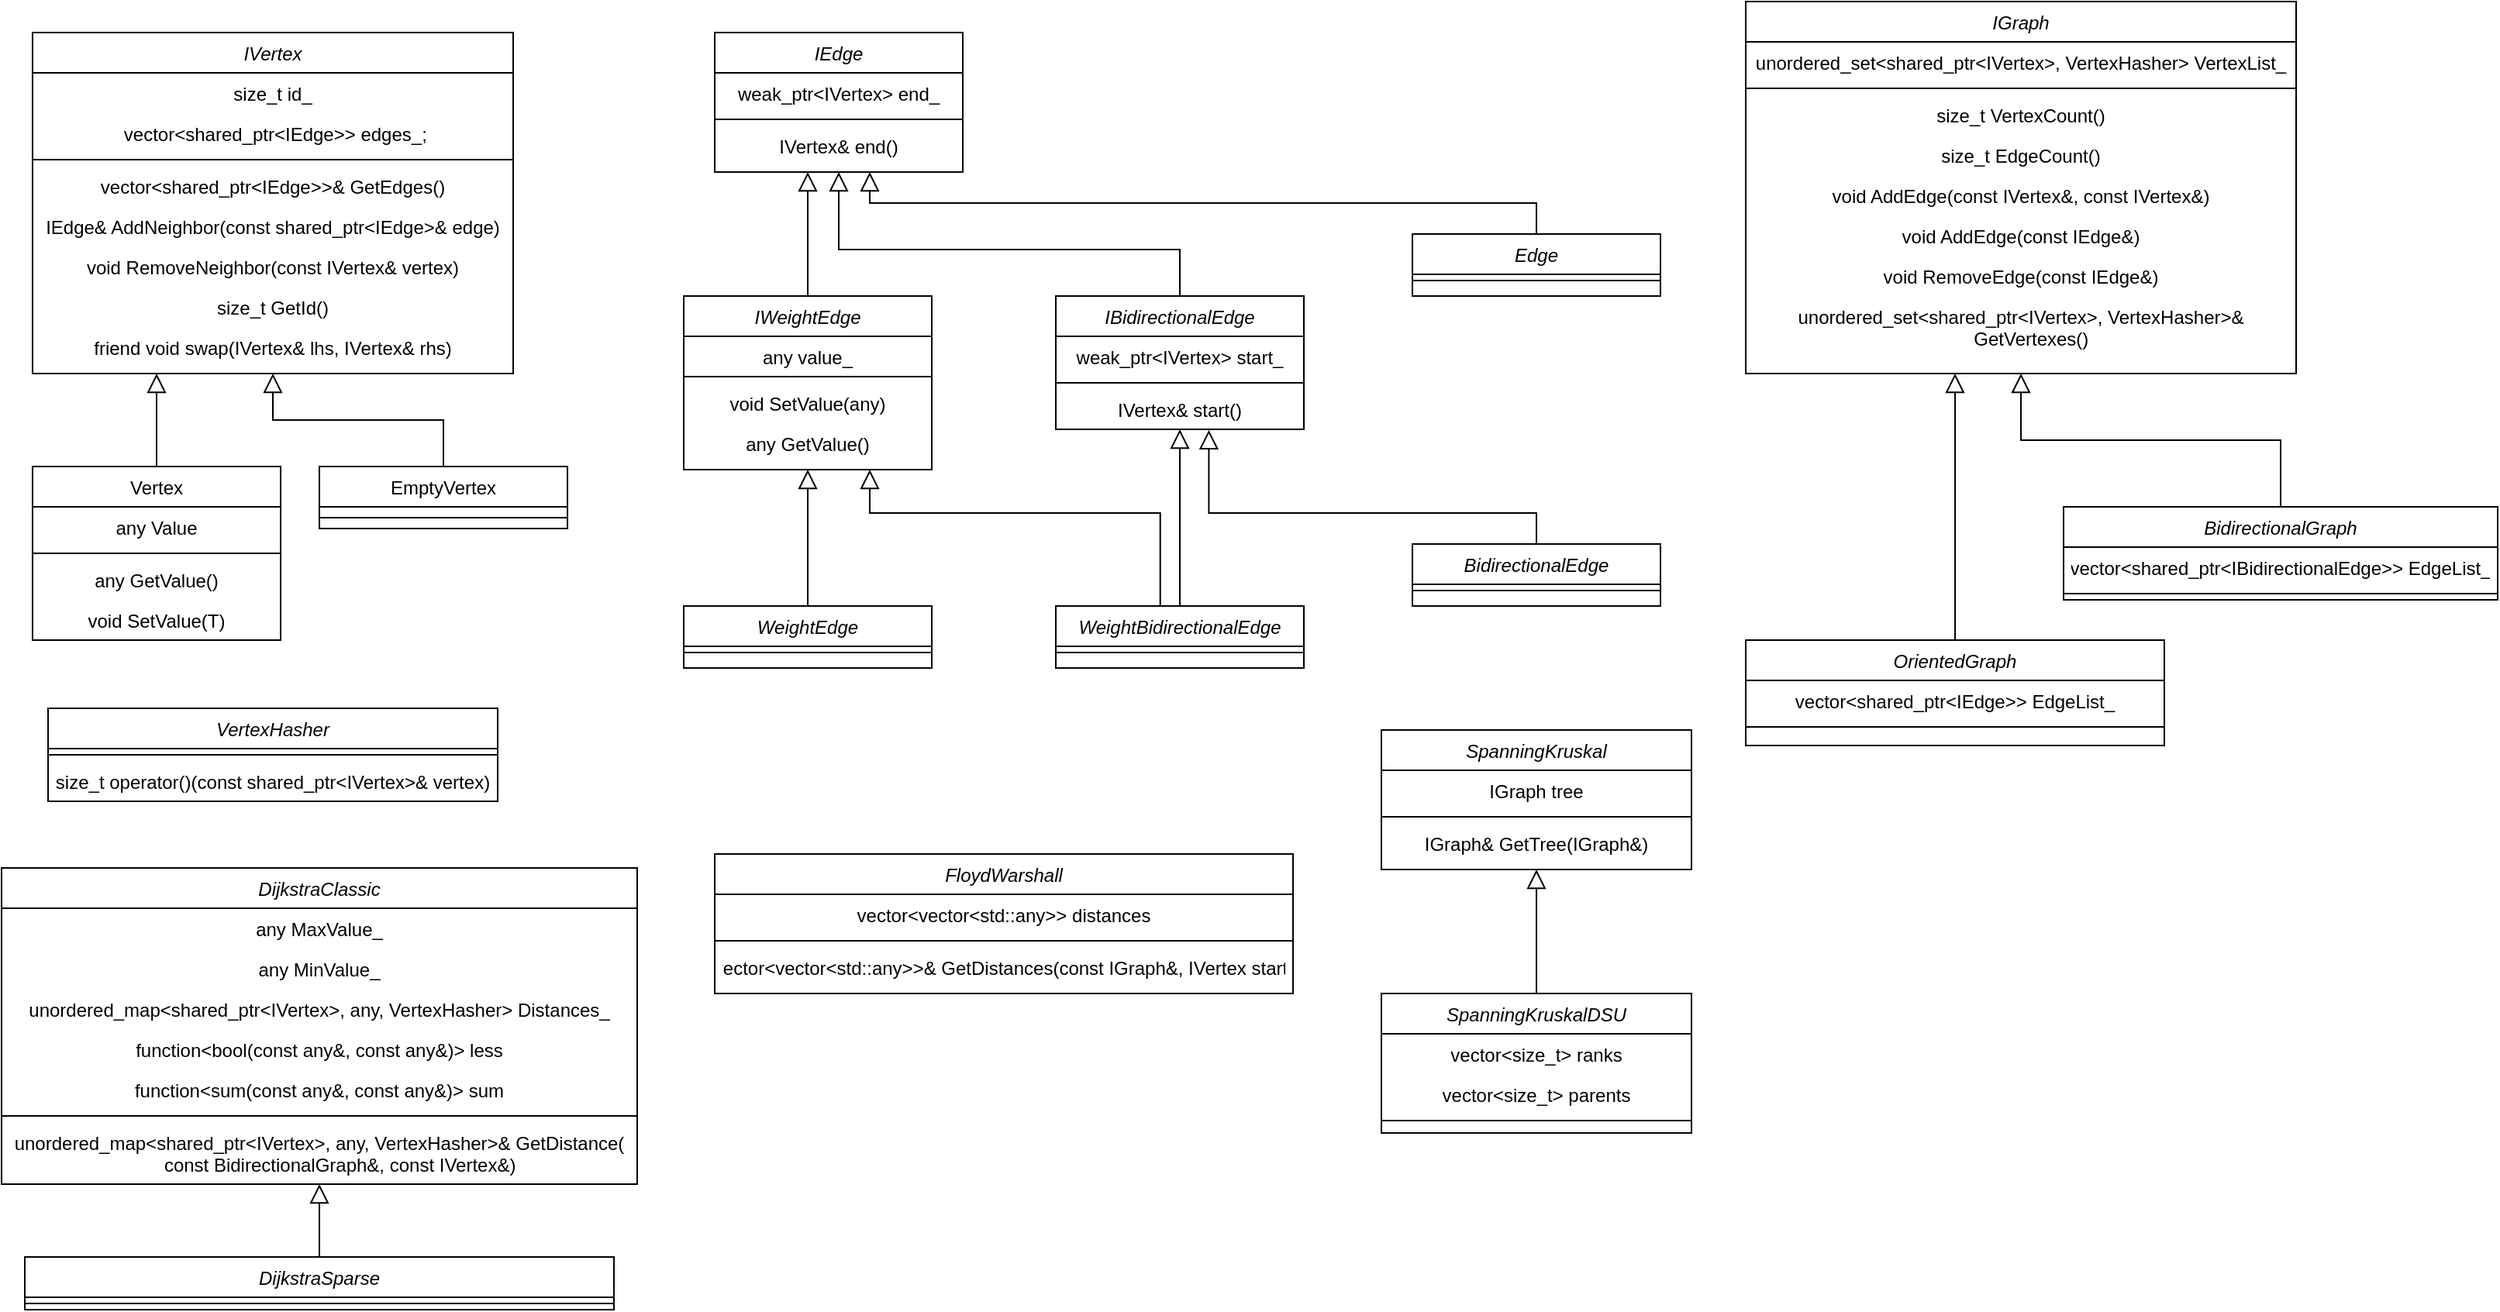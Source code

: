 <mxfile version="21.2.8" type="device" pages="2">
  <diagram id="C5RBs43oDa-KdzZeNtuy" name="ClassDiagram">
    <mxGraphModel dx="2074" dy="1204" grid="1" gridSize="10" guides="1" tooltips="1" connect="1" arrows="1" fold="1" page="1" pageScale="1" pageWidth="1654" pageHeight="1169" math="0" shadow="0">
      <root>
        <mxCell id="WIyWlLk6GJQsqaUBKTNV-0" />
        <mxCell id="WIyWlLk6GJQsqaUBKTNV-1" parent="WIyWlLk6GJQsqaUBKTNV-0" />
        <mxCell id="zkfFHV4jXpPFQw0GAbJ--0" value="IVertex" style="swimlane;fontStyle=2;align=center;verticalAlign=top;childLayout=stackLayout;horizontal=1;startSize=26;horizontalStack=0;resizeParent=1;resizeLast=0;collapsible=1;marginBottom=0;rounded=0;shadow=0;strokeWidth=1;" parent="WIyWlLk6GJQsqaUBKTNV-1" vertex="1">
          <mxGeometry x="40" y="40" width="310" height="220" as="geometry">
            <mxRectangle x="230" y="140" width="160" height="26" as="alternateBounds" />
          </mxGeometry>
        </mxCell>
        <mxCell id="RTz35jMpL1Sgpst_wqUK-0" value="size_t id_" style="text;align=center;verticalAlign=top;spacingLeft=4;spacingRight=4;overflow=hidden;rotatable=0;points=[[0,0.5],[1,0.5]];portConstraint=eastwest;" vertex="1" parent="zkfFHV4jXpPFQw0GAbJ--0">
          <mxGeometry y="26" width="310" height="26" as="geometry" />
        </mxCell>
        <mxCell id="RTz35jMpL1Sgpst_wqUK-1" value=" vector&lt;shared_ptr&lt;IEdge&gt;&gt; edges_;" style="text;align=center;verticalAlign=top;spacingLeft=4;spacingRight=4;overflow=hidden;rotatable=0;points=[[0,0.5],[1,0.5]];portConstraint=eastwest;" vertex="1" parent="zkfFHV4jXpPFQw0GAbJ--0">
          <mxGeometry y="52" width="310" height="26" as="geometry" />
        </mxCell>
        <mxCell id="zkfFHV4jXpPFQw0GAbJ--4" value="" style="line;html=1;strokeWidth=1;align=center;verticalAlign=middle;spacingTop=-1;spacingLeft=3;spacingRight=3;rotatable=0;labelPosition=right;points=[];portConstraint=eastwest;" parent="zkfFHV4jXpPFQw0GAbJ--0" vertex="1">
          <mxGeometry y="78" width="310" height="8" as="geometry" />
        </mxCell>
        <mxCell id="RTz35jMpL1Sgpst_wqUK-2" value="vector&lt;shared_ptr&lt;IEdge&gt;&gt;&amp; GetEdges()" style="text;align=center;verticalAlign=top;spacingLeft=4;spacingRight=4;overflow=hidden;rotatable=0;points=[[0,0.5],[1,0.5]];portConstraint=eastwest;" vertex="1" parent="zkfFHV4jXpPFQw0GAbJ--0">
          <mxGeometry y="86" width="310" height="26" as="geometry" />
        </mxCell>
        <mxCell id="RTz35jMpL1Sgpst_wqUK-3" value="IEdge&amp; AddNeighbor(const shared_ptr&lt;IEdge&gt;&amp; edge)" style="text;align=center;verticalAlign=top;spacingLeft=4;spacingRight=4;overflow=hidden;rotatable=0;points=[[0,0.5],[1,0.5]];portConstraint=eastwest;" vertex="1" parent="zkfFHV4jXpPFQw0GAbJ--0">
          <mxGeometry y="112" width="310" height="26" as="geometry" />
        </mxCell>
        <mxCell id="RTz35jMpL1Sgpst_wqUK-4" value="void RemoveNeighbor(const IVertex&amp; vertex)" style="text;align=center;verticalAlign=top;spacingLeft=4;spacingRight=4;overflow=hidden;rotatable=0;points=[[0,0.5],[1,0.5]];portConstraint=eastwest;" vertex="1" parent="zkfFHV4jXpPFQw0GAbJ--0">
          <mxGeometry y="138" width="310" height="26" as="geometry" />
        </mxCell>
        <mxCell id="RTz35jMpL1Sgpst_wqUK-5" value="size_t GetId()" style="text;align=center;verticalAlign=top;spacingLeft=4;spacingRight=4;overflow=hidden;rotatable=0;points=[[0,0.5],[1,0.5]];portConstraint=eastwest;" vertex="1" parent="zkfFHV4jXpPFQw0GAbJ--0">
          <mxGeometry y="164" width="310" height="26" as="geometry" />
        </mxCell>
        <mxCell id="RTz35jMpL1Sgpst_wqUK-6" value="friend void swap(IVertex&amp; lhs, IVertex&amp; rhs)" style="text;align=center;verticalAlign=top;spacingLeft=4;spacingRight=4;overflow=hidden;rotatable=0;points=[[0,0.5],[1,0.5]];portConstraint=eastwest;" vertex="1" parent="zkfFHV4jXpPFQw0GAbJ--0">
          <mxGeometry y="190" width="310" height="26" as="geometry" />
        </mxCell>
        <mxCell id="zkfFHV4jXpPFQw0GAbJ--13" value="Vertex" style="swimlane;fontStyle=0;align=center;verticalAlign=top;childLayout=stackLayout;horizontal=1;startSize=26;horizontalStack=0;resizeParent=1;resizeLast=0;collapsible=1;marginBottom=0;rounded=0;shadow=0;strokeWidth=1;" parent="WIyWlLk6GJQsqaUBKTNV-1" vertex="1">
          <mxGeometry x="40" y="320" width="160" height="112" as="geometry">
            <mxRectangle x="340" y="380" width="170" height="26" as="alternateBounds" />
          </mxGeometry>
        </mxCell>
        <mxCell id="zkfFHV4jXpPFQw0GAbJ--14" value="any Value" style="text;align=center;verticalAlign=top;spacingLeft=4;spacingRight=4;overflow=hidden;rotatable=0;points=[[0,0.5],[1,0.5]];portConstraint=eastwest;" parent="zkfFHV4jXpPFQw0GAbJ--13" vertex="1">
          <mxGeometry y="26" width="160" height="26" as="geometry" />
        </mxCell>
        <mxCell id="zkfFHV4jXpPFQw0GAbJ--15" value="" style="line;html=1;strokeWidth=1;align=center;verticalAlign=middle;spacingTop=-1;spacingLeft=3;spacingRight=3;rotatable=0;labelPosition=right;points=[];portConstraint=eastwest;" parent="zkfFHV4jXpPFQw0GAbJ--13" vertex="1">
          <mxGeometry y="52" width="160" height="8" as="geometry" />
        </mxCell>
        <mxCell id="RTz35jMpL1Sgpst_wqUK-7" value="any GetValue()" style="text;align=center;verticalAlign=top;spacingLeft=4;spacingRight=4;overflow=hidden;rotatable=0;points=[[0,0.5],[1,0.5]];portConstraint=eastwest;" vertex="1" parent="zkfFHV4jXpPFQw0GAbJ--13">
          <mxGeometry y="60" width="160" height="26" as="geometry" />
        </mxCell>
        <mxCell id="y_NacROut6FULt6kZBXN-2" value="void SetValue(T)" style="text;align=center;verticalAlign=top;spacingLeft=4;spacingRight=4;overflow=hidden;rotatable=0;points=[[0,0.5],[1,0.5]];portConstraint=eastwest;" parent="zkfFHV4jXpPFQw0GAbJ--13" vertex="1">
          <mxGeometry y="86" width="160" height="26" as="geometry" />
        </mxCell>
        <mxCell id="zkfFHV4jXpPFQw0GAbJ--16" value="" style="endArrow=block;endSize=10;endFill=0;shadow=0;strokeWidth=1;rounded=0;edgeStyle=elbowEdgeStyle;elbow=vertical;align=center;" parent="WIyWlLk6GJQsqaUBKTNV-1" source="zkfFHV4jXpPFQw0GAbJ--13" target="zkfFHV4jXpPFQw0GAbJ--0" edge="1">
          <mxGeometry width="160" relative="1" as="geometry">
            <mxPoint x="30" y="293" as="sourcePoint" />
            <mxPoint x="130" y="191" as="targetPoint" />
            <Array as="points">
              <mxPoint x="120" y="200" />
            </Array>
          </mxGeometry>
        </mxCell>
        <mxCell id="y_NacROut6FULt6kZBXN-3" value="IEdge" style="swimlane;fontStyle=2;align=center;verticalAlign=top;childLayout=stackLayout;horizontal=1;startSize=26;horizontalStack=0;resizeParent=1;resizeLast=0;collapsible=1;marginBottom=0;rounded=0;shadow=0;strokeWidth=1;" parent="WIyWlLk6GJQsqaUBKTNV-1" vertex="1">
          <mxGeometry x="480" y="40" width="160" height="90" as="geometry">
            <mxRectangle x="230" y="140" width="160" height="26" as="alternateBounds" />
          </mxGeometry>
        </mxCell>
        <mxCell id="RTz35jMpL1Sgpst_wqUK-20" value="weak_ptr&lt;IVertex&gt; end_" style="text;align=center;verticalAlign=top;spacingLeft=4;spacingRight=4;overflow=hidden;rotatable=0;points=[[0,0.5],[1,0.5]];portConstraint=eastwest;" vertex="1" parent="y_NacROut6FULt6kZBXN-3">
          <mxGeometry y="26" width="160" height="26" as="geometry" />
        </mxCell>
        <mxCell id="y_NacROut6FULt6kZBXN-5" value="" style="line;html=1;strokeWidth=1;align=center;verticalAlign=middle;spacingTop=-1;spacingLeft=3;spacingRight=3;rotatable=0;labelPosition=right;points=[];portConstraint=eastwest;" parent="y_NacROut6FULt6kZBXN-3" vertex="1">
          <mxGeometry y="52" width="160" height="8" as="geometry" />
        </mxCell>
        <mxCell id="y_NacROut6FULt6kZBXN-7" value="IVertex&amp; end()" style="text;align=center;verticalAlign=top;spacingLeft=4;spacingRight=4;overflow=hidden;rotatable=0;points=[[0,0.5],[1,0.5]];portConstraint=eastwest;" parent="y_NacROut6FULt6kZBXN-3" vertex="1">
          <mxGeometry y="60" width="160" height="26" as="geometry" />
        </mxCell>
        <mxCell id="y_NacROut6FULt6kZBXN-9" value="IWeightEdge" style="swimlane;fontStyle=2;align=center;verticalAlign=top;childLayout=stackLayout;horizontal=1;startSize=26;horizontalStack=0;resizeParent=1;resizeLast=0;collapsible=1;marginBottom=0;rounded=0;shadow=0;strokeWidth=1;" parent="WIyWlLk6GJQsqaUBKTNV-1" vertex="1">
          <mxGeometry x="460" y="210" width="160" height="112" as="geometry">
            <mxRectangle x="230" y="140" width="160" height="26" as="alternateBounds" />
          </mxGeometry>
        </mxCell>
        <mxCell id="RTz35jMpL1Sgpst_wqUK-22" value="any value_" style="text;align=center;verticalAlign=top;spacingLeft=4;spacingRight=4;overflow=hidden;rotatable=0;points=[[0,0.5],[1,0.5]];portConstraint=eastwest;" vertex="1" parent="y_NacROut6FULt6kZBXN-9">
          <mxGeometry y="26" width="160" height="22" as="geometry" />
        </mxCell>
        <mxCell id="y_NacROut6FULt6kZBXN-12" value="" style="line;html=1;strokeWidth=1;align=center;verticalAlign=middle;spacingTop=-1;spacingLeft=3;spacingRight=3;rotatable=0;labelPosition=right;points=[];portConstraint=eastwest;" parent="y_NacROut6FULt6kZBXN-9" vertex="1">
          <mxGeometry y="48" width="160" height="8" as="geometry" />
        </mxCell>
        <mxCell id="y_NacROut6FULt6kZBXN-20" value="void SetValue(any)" style="text;align=center;verticalAlign=top;spacingLeft=4;spacingRight=4;overflow=hidden;rotatable=0;points=[[0,0.5],[1,0.5]];portConstraint=eastwest;" parent="y_NacROut6FULt6kZBXN-9" vertex="1">
          <mxGeometry y="56" width="160" height="26" as="geometry" />
        </mxCell>
        <mxCell id="y_NacROut6FULt6kZBXN-19" value="any GetValue()" style="text;align=center;verticalAlign=top;spacingLeft=4;spacingRight=4;overflow=hidden;rotatable=0;points=[[0,0.5],[1,0.5]];portConstraint=eastwest;" parent="y_NacROut6FULt6kZBXN-9" vertex="1">
          <mxGeometry y="82" width="160" height="26" as="geometry" />
        </mxCell>
        <mxCell id="y_NacROut6FULt6kZBXN-17" value="" style="endArrow=block;endSize=10;endFill=0;shadow=0;strokeWidth=1;rounded=0;edgeStyle=elbowEdgeStyle;elbow=vertical;exitX=0.5;exitY=0;exitDx=0;exitDy=0;align=center;" parent="WIyWlLk6GJQsqaUBKTNV-1" source="y_NacROut6FULt6kZBXN-9" edge="1">
          <mxGeometry width="160" relative="1" as="geometry">
            <mxPoint x="330" y="250" as="sourcePoint" />
            <mxPoint x="540" y="130" as="targetPoint" />
            <Array as="points">
              <mxPoint x="550" y="200" />
            </Array>
          </mxGeometry>
        </mxCell>
        <mxCell id="y_NacROut6FULt6kZBXN-21" value="IBidirectionalEdge" style="swimlane;fontStyle=2;align=center;verticalAlign=top;childLayout=stackLayout;horizontal=1;startSize=26;horizontalStack=0;resizeParent=1;resizeLast=0;collapsible=1;marginBottom=0;rounded=0;shadow=0;strokeWidth=1;" parent="WIyWlLk6GJQsqaUBKTNV-1" vertex="1">
          <mxGeometry x="700" y="210" width="160" height="86" as="geometry">
            <mxRectangle x="230" y="140" width="160" height="26" as="alternateBounds" />
          </mxGeometry>
        </mxCell>
        <mxCell id="RTz35jMpL1Sgpst_wqUK-21" value="weak_ptr&lt;IVertex&gt; start_" style="text;align=center;verticalAlign=top;spacingLeft=4;spacingRight=4;overflow=hidden;rotatable=0;points=[[0,0.5],[1,0.5]];portConstraint=eastwest;" vertex="1" parent="y_NacROut6FULt6kZBXN-21">
          <mxGeometry y="26" width="160" height="26" as="geometry" />
        </mxCell>
        <mxCell id="y_NacROut6FULt6kZBXN-24" value="" style="line;html=1;strokeWidth=1;align=center;verticalAlign=middle;spacingTop=-1;spacingLeft=3;spacingRight=3;rotatable=0;labelPosition=right;points=[];portConstraint=eastwest;" parent="y_NacROut6FULt6kZBXN-21" vertex="1">
          <mxGeometry y="52" width="160" height="8" as="geometry" />
        </mxCell>
        <mxCell id="y_NacROut6FULt6kZBXN-26" value="IVertex&amp; start()" style="text;align=center;verticalAlign=top;spacingLeft=4;spacingRight=4;overflow=hidden;rotatable=0;points=[[0,0.5],[1,0.5]];portConstraint=eastwest;" parent="y_NacROut6FULt6kZBXN-21" vertex="1">
          <mxGeometry y="60" width="160" height="26" as="geometry" />
        </mxCell>
        <mxCell id="y_NacROut6FULt6kZBXN-28" value="" style="endArrow=block;endSize=10;endFill=0;shadow=0;strokeWidth=1;rounded=0;edgeStyle=elbowEdgeStyle;elbow=vertical;exitX=0.5;exitY=0;exitDx=0;exitDy=0;align=center;" parent="WIyWlLk6GJQsqaUBKTNV-1" source="y_NacROut6FULt6kZBXN-21" edge="1">
          <mxGeometry width="160" relative="1" as="geometry">
            <mxPoint x="570" y="250" as="sourcePoint" />
            <mxPoint x="560" y="130" as="targetPoint" />
            <Array as="points">
              <mxPoint x="680" y="180" />
            </Array>
          </mxGeometry>
        </mxCell>
        <mxCell id="y_NacROut6FULt6kZBXN-29" value="WeightBidirectionalEdge" style="swimlane;fontStyle=2;align=center;verticalAlign=top;childLayout=stackLayout;horizontal=1;startSize=26;horizontalStack=0;resizeParent=1;resizeLast=0;collapsible=1;marginBottom=0;rounded=0;shadow=0;strokeWidth=1;" parent="WIyWlLk6GJQsqaUBKTNV-1" vertex="1">
          <mxGeometry x="700" y="410" width="160" height="40" as="geometry">
            <mxRectangle x="230" y="140" width="160" height="26" as="alternateBounds" />
          </mxGeometry>
        </mxCell>
        <mxCell id="y_NacROut6FULt6kZBXN-32" value="" style="line;html=1;strokeWidth=1;align=center;verticalAlign=middle;spacingTop=-1;spacingLeft=3;spacingRight=3;rotatable=0;labelPosition=right;points=[];portConstraint=eastwest;" parent="y_NacROut6FULt6kZBXN-29" vertex="1">
          <mxGeometry y="26" width="160" height="8" as="geometry" />
        </mxCell>
        <mxCell id="y_NacROut6FULt6kZBXN-36" value="" style="endArrow=block;endSize=10;endFill=0;shadow=0;strokeWidth=1;rounded=0;edgeStyle=elbowEdgeStyle;elbow=vertical;entryX=0.5;entryY=1;entryDx=0;entryDy=0;align=center;exitX=0.5;exitY=0;exitDx=0;exitDy=0;" parent="WIyWlLk6GJQsqaUBKTNV-1" source="y_NacROut6FULt6kZBXN-29" target="y_NacROut6FULt6kZBXN-21" edge="1">
          <mxGeometry width="160" relative="1" as="geometry">
            <mxPoint x="850" y="340" as="sourcePoint" />
            <mxPoint x="710" y="540" as="targetPoint" />
            <Array as="points">
              <mxPoint x="820" y="340" />
            </Array>
          </mxGeometry>
        </mxCell>
        <mxCell id="y_NacROut6FULt6kZBXN-41" value="Edge" style="swimlane;fontStyle=2;align=center;verticalAlign=top;childLayout=stackLayout;horizontal=1;startSize=26;horizontalStack=0;resizeParent=1;resizeLast=0;collapsible=1;marginBottom=0;rounded=0;shadow=0;strokeWidth=1;" parent="WIyWlLk6GJQsqaUBKTNV-1" vertex="1">
          <mxGeometry x="930" y="170" width="160" height="40" as="geometry">
            <mxRectangle x="760" y="240" width="160" height="26" as="alternateBounds" />
          </mxGeometry>
        </mxCell>
        <mxCell id="y_NacROut6FULt6kZBXN-44" value="" style="line;html=1;strokeWidth=1;align=center;verticalAlign=middle;spacingTop=-1;spacingLeft=3;spacingRight=3;rotatable=0;labelPosition=right;points=[];portConstraint=eastwest;" parent="y_NacROut6FULt6kZBXN-41" vertex="1">
          <mxGeometry y="26" width="160" height="8" as="geometry" />
        </mxCell>
        <mxCell id="y_NacROut6FULt6kZBXN-46" value="" style="endArrow=block;endSize=10;endFill=0;shadow=0;strokeWidth=1;rounded=0;edgeStyle=elbowEdgeStyle;elbow=vertical;exitX=0.5;exitY=0;exitDx=0;exitDy=0;align=center;" parent="WIyWlLk6GJQsqaUBKTNV-1" source="y_NacROut6FULt6kZBXN-41" edge="1">
          <mxGeometry width="160" relative="1" as="geometry">
            <mxPoint x="810" y="250" as="sourcePoint" />
            <mxPoint x="580" y="130" as="targetPoint" />
            <Array as="points">
              <mxPoint x="790" y="150" />
            </Array>
          </mxGeometry>
        </mxCell>
        <mxCell id="y_NacROut6FULt6kZBXN-47" value="WeightEdge" style="swimlane;fontStyle=2;align=center;verticalAlign=top;childLayout=stackLayout;horizontal=1;startSize=26;horizontalStack=0;resizeParent=1;resizeLast=0;collapsible=1;marginBottom=0;rounded=0;shadow=0;strokeWidth=1;" parent="WIyWlLk6GJQsqaUBKTNV-1" vertex="1">
          <mxGeometry x="460" y="410" width="160" height="40" as="geometry">
            <mxRectangle x="230" y="140" width="160" height="26" as="alternateBounds" />
          </mxGeometry>
        </mxCell>
        <mxCell id="y_NacROut6FULt6kZBXN-51" value="" style="line;html=1;strokeWidth=1;align=center;verticalAlign=middle;spacingTop=-1;spacingLeft=3;spacingRight=3;rotatable=0;labelPosition=right;points=[];portConstraint=eastwest;" parent="y_NacROut6FULt6kZBXN-47" vertex="1">
          <mxGeometry y="26" width="160" height="8" as="geometry" />
        </mxCell>
        <mxCell id="y_NacROut6FULt6kZBXN-55" value="" style="endArrow=block;endSize=10;endFill=0;shadow=0;strokeWidth=1;rounded=0;edgeStyle=elbowEdgeStyle;elbow=vertical;exitX=0.5;exitY=0;exitDx=0;exitDy=0;entryX=0.5;entryY=1;entryDx=0;entryDy=0;align=center;" parent="WIyWlLk6GJQsqaUBKTNV-1" source="y_NacROut6FULt6kZBXN-47" target="y_NacROut6FULt6kZBXN-9" edge="1">
          <mxGeometry width="160" relative="1" as="geometry">
            <mxPoint x="810" y="600" as="sourcePoint" />
            <mxPoint x="560" y="590" as="targetPoint" />
            <Array as="points" />
          </mxGeometry>
        </mxCell>
        <mxCell id="y_NacROut6FULt6kZBXN-56" value="BidirectionalEdge" style="swimlane;fontStyle=2;align=center;verticalAlign=top;childLayout=stackLayout;horizontal=1;startSize=26;horizontalStack=0;resizeParent=1;resizeLast=0;collapsible=1;marginBottom=0;rounded=0;shadow=0;strokeWidth=1;" parent="WIyWlLk6GJQsqaUBKTNV-1" vertex="1">
          <mxGeometry x="930" y="370" width="160" height="40" as="geometry">
            <mxRectangle x="230" y="140" width="160" height="26" as="alternateBounds" />
          </mxGeometry>
        </mxCell>
        <mxCell id="y_NacROut6FULt6kZBXN-59" value="" style="line;html=1;strokeWidth=1;align=center;verticalAlign=middle;spacingTop=-1;spacingLeft=3;spacingRight=3;rotatable=0;labelPosition=right;points=[];portConstraint=eastwest;" parent="y_NacROut6FULt6kZBXN-56" vertex="1">
          <mxGeometry y="26" width="160" height="8" as="geometry" />
        </mxCell>
        <mxCell id="y_NacROut6FULt6kZBXN-62" value="" style="endArrow=block;endSize=10;endFill=0;shadow=0;strokeWidth=1;rounded=0;edgeStyle=elbowEdgeStyle;elbow=vertical;exitX=0.5;exitY=0;exitDx=0;exitDy=0;entryX=0.617;entryY=1.017;entryDx=0;entryDy=0;entryPerimeter=0;align=center;" parent="WIyWlLk6GJQsqaUBKTNV-1" source="y_NacROut6FULt6kZBXN-56" target="y_NacROut6FULt6kZBXN-26" edge="1">
          <mxGeometry width="160" relative="1" as="geometry">
            <mxPoint x="810" y="600" as="sourcePoint" />
            <mxPoint x="820" y="460" as="targetPoint" />
            <Array as="points">
              <mxPoint x="930" y="350" />
            </Array>
          </mxGeometry>
        </mxCell>
        <mxCell id="y_NacROut6FULt6kZBXN-81" value="IGraph" style="swimlane;fontStyle=2;align=center;verticalAlign=top;childLayout=stackLayout;horizontal=1;startSize=26;horizontalStack=0;resizeParent=1;resizeLast=0;collapsible=1;marginBottom=0;rounded=0;shadow=0;strokeWidth=1;" parent="WIyWlLk6GJQsqaUBKTNV-1" vertex="1">
          <mxGeometry x="1145" y="20" width="355" height="240" as="geometry">
            <mxRectangle x="230" y="140" width="160" height="26" as="alternateBounds" />
          </mxGeometry>
        </mxCell>
        <mxCell id="RTz35jMpL1Sgpst_wqUK-24" value="unordered_set&lt;shared_ptr&lt;IVertex&gt;, VertexHasher&gt; VertexList_" style="text;align=center;verticalAlign=top;spacingLeft=4;spacingRight=4;overflow=hidden;rotatable=0;points=[[0,0.5],[1,0.5]];portConstraint=eastwest;" vertex="1" parent="y_NacROut6FULt6kZBXN-81">
          <mxGeometry y="26" width="355" height="26" as="geometry" />
        </mxCell>
        <mxCell id="y_NacROut6FULt6kZBXN-83" value="" style="line;html=1;strokeWidth=1;align=center;verticalAlign=middle;spacingTop=-1;spacingLeft=3;spacingRight=3;rotatable=0;labelPosition=right;points=[];portConstraint=eastwest;" parent="y_NacROut6FULt6kZBXN-81" vertex="1">
          <mxGeometry y="52" width="355" height="8" as="geometry" />
        </mxCell>
        <mxCell id="y_NacROut6FULt6kZBXN-84" value="size_t VertexCount()" style="text;align=center;verticalAlign=top;spacingLeft=4;spacingRight=4;overflow=hidden;rotatable=0;points=[[0,0.5],[1,0.5]];portConstraint=eastwest;" parent="y_NacROut6FULt6kZBXN-81" vertex="1">
          <mxGeometry y="60" width="355" height="26" as="geometry" />
        </mxCell>
        <mxCell id="zSvoL9kqI2ZiCNAZ61pA-5" value="size_t EdgeCount()" style="text;align=center;verticalAlign=top;spacingLeft=4;spacingRight=4;overflow=hidden;rotatable=0;points=[[0,0.5],[1,0.5]];portConstraint=eastwest;" parent="y_NacROut6FULt6kZBXN-81" vertex="1">
          <mxGeometry y="86" width="355" height="26" as="geometry" />
        </mxCell>
        <mxCell id="y_NacROut6FULt6kZBXN-85" value="void AddEdge(const IVertex&amp;, const IVertex&amp;)" style="text;align=center;verticalAlign=top;spacingLeft=4;spacingRight=4;overflow=hidden;rotatable=0;points=[[0,0.5],[1,0.5]];portConstraint=eastwest;" parent="y_NacROut6FULt6kZBXN-81" vertex="1">
          <mxGeometry y="112" width="355" height="26" as="geometry" />
        </mxCell>
        <mxCell id="y_NacROut6FULt6kZBXN-86" value="void AddEdge(const IEdge&amp;)" style="text;align=center;verticalAlign=top;spacingLeft=4;spacingRight=4;overflow=hidden;rotatable=0;points=[[0,0.5],[1,0.5]];portConstraint=eastwest;" parent="y_NacROut6FULt6kZBXN-81" vertex="1">
          <mxGeometry y="138" width="355" height="26" as="geometry" />
        </mxCell>
        <mxCell id="y_NacROut6FULt6kZBXN-87" value="void RemoveEdge(const IEdge&amp;)" style="text;align=center;verticalAlign=top;spacingLeft=4;spacingRight=4;overflow=hidden;rotatable=0;points=[[0,0.5],[1,0.5]];portConstraint=eastwest;" parent="y_NacROut6FULt6kZBXN-81" vertex="1">
          <mxGeometry y="164" width="355" height="26" as="geometry" />
        </mxCell>
        <mxCell id="RTz35jMpL1Sgpst_wqUK-25" value="unordered_set&lt;shared_ptr&lt;IVertex&gt;, VertexHasher&gt;&amp;&#xa;    GetVertexes()" style="text;align=center;verticalAlign=top;spacingLeft=4;spacingRight=4;overflow=hidden;rotatable=0;points=[[0,0.5],[1,0.5]];portConstraint=eastwest;" vertex="1" parent="y_NacROut6FULt6kZBXN-81">
          <mxGeometry y="190" width="355" height="40" as="geometry" />
        </mxCell>
        <mxCell id="l4pTJNft4cLnouz2GSbL-0" value="EmptyVertex" style="swimlane;fontStyle=0;align=center;verticalAlign=top;childLayout=stackLayout;horizontal=1;startSize=26;horizontalStack=0;resizeParent=1;resizeLast=0;collapsible=1;marginBottom=0;rounded=0;shadow=0;strokeWidth=1;" parent="WIyWlLk6GJQsqaUBKTNV-1" vertex="1">
          <mxGeometry x="225" y="320" width="160" height="40" as="geometry">
            <mxRectangle x="340" y="380" width="170" height="26" as="alternateBounds" />
          </mxGeometry>
        </mxCell>
        <mxCell id="l4pTJNft4cLnouz2GSbL-2" value="" style="line;html=1;strokeWidth=1;align=center;verticalAlign=middle;spacingTop=-1;spacingLeft=3;spacingRight=3;rotatable=0;labelPosition=right;points=[];portConstraint=eastwest;" parent="l4pTJNft4cLnouz2GSbL-0" vertex="1">
          <mxGeometry y="26" width="160" height="14" as="geometry" />
        </mxCell>
        <mxCell id="l4pTJNft4cLnouz2GSbL-6" value="" style="endArrow=block;endSize=10;endFill=0;shadow=0;strokeWidth=1;rounded=0;edgeStyle=elbowEdgeStyle;elbow=vertical;exitX=0.5;exitY=0;exitDx=0;exitDy=0;align=center;entryX=0.5;entryY=1;entryDx=0;entryDy=0;" parent="WIyWlLk6GJQsqaUBKTNV-1" source="l4pTJNft4cLnouz2GSbL-0" edge="1" target="zkfFHV4jXpPFQw0GAbJ--0">
          <mxGeometry width="160" relative="1" as="geometry">
            <mxPoint x="130" y="250" as="sourcePoint" />
            <mxPoint x="190" y="280" as="targetPoint" />
            <Array as="points">
              <mxPoint x="250" y="290" />
            </Array>
          </mxGeometry>
        </mxCell>
        <mxCell id="l4pTJNft4cLnouz2GSbL-7" value="OrientedGraph" style="swimlane;fontStyle=2;align=center;verticalAlign=top;childLayout=stackLayout;horizontal=1;startSize=26;horizontalStack=0;resizeParent=1;resizeLast=0;collapsible=1;marginBottom=0;rounded=0;shadow=0;strokeWidth=1;" parent="WIyWlLk6GJQsqaUBKTNV-1" vertex="1">
          <mxGeometry x="1145" y="432" width="270" height="68" as="geometry">
            <mxRectangle x="230" y="140" width="160" height="26" as="alternateBounds" />
          </mxGeometry>
        </mxCell>
        <mxCell id="l4pTJNft4cLnouz2GSbL-14" value="vector&lt;shared_ptr&lt;IEdge&gt;&gt; EdgeList_" style="text;align=center;verticalAlign=top;spacingLeft=4;spacingRight=4;overflow=hidden;rotatable=0;points=[[0,0.5],[1,0.5]];portConstraint=eastwest;" parent="l4pTJNft4cLnouz2GSbL-7" vertex="1">
          <mxGeometry y="26" width="270" height="26" as="geometry" />
        </mxCell>
        <mxCell id="l4pTJNft4cLnouz2GSbL-8" value="" style="line;html=1;strokeWidth=1;align=center;verticalAlign=middle;spacingTop=-1;spacingLeft=3;spacingRight=3;rotatable=0;labelPosition=right;points=[];portConstraint=eastwest;" parent="l4pTJNft4cLnouz2GSbL-7" vertex="1">
          <mxGeometry y="52" width="270" height="8" as="geometry" />
        </mxCell>
        <mxCell id="l4pTJNft4cLnouz2GSbL-13" value="" style="endArrow=block;endSize=10;endFill=0;shadow=0;strokeWidth=1;rounded=0;edgeStyle=elbowEdgeStyle;elbow=vertical;exitX=0.5;exitY=0;exitDx=0;exitDy=0;align=center;" parent="WIyWlLk6GJQsqaUBKTNV-1" source="l4pTJNft4cLnouz2GSbL-7" edge="1">
          <mxGeometry width="160" relative="1" as="geometry">
            <mxPoint x="995" y="450" as="sourcePoint" />
            <mxPoint x="1280" y="260" as="targetPoint" />
            <Array as="points" />
          </mxGeometry>
        </mxCell>
        <mxCell id="l4pTJNft4cLnouz2GSbL-15" value="VertexHasher" style="swimlane;fontStyle=2;align=center;verticalAlign=top;childLayout=stackLayout;horizontal=1;startSize=26;horizontalStack=0;resizeParent=1;resizeLast=0;collapsible=1;marginBottom=0;rounded=0;shadow=0;strokeWidth=1;" parent="WIyWlLk6GJQsqaUBKTNV-1" vertex="1">
          <mxGeometry x="50" y="476" width="290" height="60" as="geometry">
            <mxRectangle x="230" y="140" width="160" height="26" as="alternateBounds" />
          </mxGeometry>
        </mxCell>
        <mxCell id="l4pTJNft4cLnouz2GSbL-17" value="" style="line;html=1;strokeWidth=1;align=center;verticalAlign=middle;spacingTop=-1;spacingLeft=3;spacingRight=3;rotatable=0;labelPosition=right;points=[];portConstraint=eastwest;" parent="l4pTJNft4cLnouz2GSbL-15" vertex="1">
          <mxGeometry y="26" width="290" height="8" as="geometry" />
        </mxCell>
        <mxCell id="l4pTJNft4cLnouz2GSbL-18" value="size_t operator()(const shared_ptr&lt;IVertex&gt;&amp; vertex)" style="text;align=center;verticalAlign=top;spacingLeft=4;spacingRight=4;overflow=hidden;rotatable=0;points=[[0,0.5],[1,0.5]];portConstraint=eastwest;" parent="l4pTJNft4cLnouz2GSbL-15" vertex="1">
          <mxGeometry y="34" width="290" height="26" as="geometry" />
        </mxCell>
        <mxCell id="zSvoL9kqI2ZiCNAZ61pA-0" value="BidirectionalGraph" style="swimlane;fontStyle=2;align=center;verticalAlign=top;childLayout=stackLayout;horizontal=1;startSize=26;horizontalStack=0;resizeParent=1;resizeLast=0;collapsible=1;marginBottom=0;rounded=0;shadow=0;strokeWidth=1;" parent="WIyWlLk6GJQsqaUBKTNV-1" vertex="1">
          <mxGeometry x="1350" y="346" width="280" height="60" as="geometry">
            <mxRectangle x="230" y="140" width="160" height="26" as="alternateBounds" />
          </mxGeometry>
        </mxCell>
        <mxCell id="zSvoL9kqI2ZiCNAZ61pA-1" value="vector&lt;shared_ptr&lt;IBidirectionalEdge&gt;&gt; EdgeList_" style="text;align=center;verticalAlign=top;spacingLeft=4;spacingRight=4;overflow=hidden;rotatable=0;points=[[0,0.5],[1,0.5]];portConstraint=eastwest;" parent="zSvoL9kqI2ZiCNAZ61pA-0" vertex="1">
          <mxGeometry y="26" width="280" height="26" as="geometry" />
        </mxCell>
        <mxCell id="zSvoL9kqI2ZiCNAZ61pA-2" value="" style="line;html=1;strokeWidth=1;align=center;verticalAlign=middle;spacingTop=-1;spacingLeft=3;spacingRight=3;rotatable=0;labelPosition=right;points=[];portConstraint=eastwest;" parent="zSvoL9kqI2ZiCNAZ61pA-0" vertex="1">
          <mxGeometry y="52" width="280" height="8" as="geometry" />
        </mxCell>
        <mxCell id="zSvoL9kqI2ZiCNAZ61pA-4" value="" style="endArrow=block;endSize=10;endFill=0;shadow=0;strokeWidth=1;rounded=0;edgeStyle=elbowEdgeStyle;elbow=vertical;exitX=0.5;exitY=0;exitDx=0;exitDy=0;align=center;entryX=0.5;entryY=1;entryDx=0;entryDy=0;" parent="WIyWlLk6GJQsqaUBKTNV-1" source="zSvoL9kqI2ZiCNAZ61pA-0" edge="1" target="y_NacROut6FULt6kZBXN-81">
          <mxGeometry width="160" relative="1" as="geometry">
            <mxPoint x="1285" y="230" as="sourcePoint" />
            <mxPoint x="1340" y="260" as="targetPoint" />
            <Array as="points" />
          </mxGeometry>
        </mxCell>
        <mxCell id="CKWlNAc46PFvkFJrsksR-8" value="DijkstraClassic" style="swimlane;fontStyle=2;align=center;verticalAlign=top;childLayout=stackLayout;horizontal=1;startSize=26;horizontalStack=0;resizeParent=1;resizeLast=0;collapsible=1;marginBottom=0;rounded=0;shadow=0;strokeWidth=1;" parent="WIyWlLk6GJQsqaUBKTNV-1" vertex="1">
          <mxGeometry x="20" y="579" width="410" height="204" as="geometry">
            <mxRectangle x="230" y="140" width="160" height="26" as="alternateBounds" />
          </mxGeometry>
        </mxCell>
        <mxCell id="CKWlNAc46PFvkFJrsksR-9" value="any MaxValue_" style="text;align=center;verticalAlign=top;spacingLeft=4;spacingRight=4;overflow=hidden;rotatable=0;points=[[0,0.5],[1,0.5]];portConstraint=eastwest;" parent="CKWlNAc46PFvkFJrsksR-8" vertex="1">
          <mxGeometry y="26" width="410" height="26" as="geometry" />
        </mxCell>
        <mxCell id="RTz35jMpL1Sgpst_wqUK-8" value="any MinValue_" style="text;align=center;verticalAlign=top;spacingLeft=4;spacingRight=4;overflow=hidden;rotatable=0;points=[[0,0.5],[1,0.5]];portConstraint=eastwest;" vertex="1" parent="CKWlNAc46PFvkFJrsksR-8">
          <mxGeometry y="52" width="410" height="26" as="geometry" />
        </mxCell>
        <mxCell id="RTz35jMpL1Sgpst_wqUK-9" value="unordered_map&lt;shared_ptr&lt;IVertex&gt;, any, VertexHasher&gt; Distances_" style="text;align=center;verticalAlign=top;spacingLeft=4;spacingRight=4;overflow=hidden;rotatable=0;points=[[0,0.5],[1,0.5]];portConstraint=eastwest;" vertex="1" parent="CKWlNAc46PFvkFJrsksR-8">
          <mxGeometry y="78" width="410" height="26" as="geometry" />
        </mxCell>
        <mxCell id="RTz35jMpL1Sgpst_wqUK-10" value="function&lt;bool(const any&amp;, const any&amp;)&gt; less" style="text;align=center;verticalAlign=top;spacingLeft=4;spacingRight=4;overflow=hidden;rotatable=0;points=[[0,0.5],[1,0.5]];portConstraint=eastwest;" vertex="1" parent="CKWlNAc46PFvkFJrsksR-8">
          <mxGeometry y="104" width="410" height="26" as="geometry" />
        </mxCell>
        <mxCell id="RTz35jMpL1Sgpst_wqUK-11" value="function&lt;sum(const any&amp;, const any&amp;)&gt; sum" style="text;align=center;verticalAlign=top;spacingLeft=4;spacingRight=4;overflow=hidden;rotatable=0;points=[[0,0.5],[1,0.5]];portConstraint=eastwest;" vertex="1" parent="CKWlNAc46PFvkFJrsksR-8">
          <mxGeometry y="130" width="410" height="26" as="geometry" />
        </mxCell>
        <mxCell id="CKWlNAc46PFvkFJrsksR-10" value="" style="line;html=1;strokeWidth=1;align=center;verticalAlign=middle;spacingTop=-1;spacingLeft=3;spacingRight=3;rotatable=0;labelPosition=right;points=[];portConstraint=eastwest;" parent="CKWlNAc46PFvkFJrsksR-8" vertex="1">
          <mxGeometry y="156" width="410" height="8" as="geometry" />
        </mxCell>
        <mxCell id="CKWlNAc46PFvkFJrsksR-11" value="unordered_map&lt;shared_ptr&lt;IVertex&gt;, any, VertexHasher&gt;&amp; GetDistance(&#xa;        const BidirectionalGraph&amp;, const IVertex&amp;)" style="text;align=center;verticalAlign=top;spacingLeft=4;spacingRight=4;overflow=hidden;rotatable=0;points=[[0,0.5],[1,0.5]];portConstraint=eastwest;" parent="CKWlNAc46PFvkFJrsksR-8" vertex="1">
          <mxGeometry y="164" width="410" height="40" as="geometry" />
        </mxCell>
        <mxCell id="CKWlNAc46PFvkFJrsksR-16" value="FloydWarshall" style="swimlane;fontStyle=2;align=center;verticalAlign=top;childLayout=stackLayout;horizontal=1;startSize=26;horizontalStack=0;resizeParent=1;resizeLast=0;collapsible=1;marginBottom=0;rounded=0;shadow=0;strokeWidth=1;" parent="WIyWlLk6GJQsqaUBKTNV-1" vertex="1">
          <mxGeometry x="480" y="570" width="373" height="90" as="geometry">
            <mxRectangle x="230" y="140" width="160" height="26" as="alternateBounds" />
          </mxGeometry>
        </mxCell>
        <mxCell id="CKWlNAc46PFvkFJrsksR-17" value="vector&lt;vector&lt;std::any&gt;&gt; distances" style="text;align=center;verticalAlign=top;spacingLeft=4;spacingRight=4;overflow=hidden;rotatable=0;points=[[0,0.5],[1,0.5]];portConstraint=eastwest;" parent="CKWlNAc46PFvkFJrsksR-16" vertex="1">
          <mxGeometry y="26" width="373" height="26" as="geometry" />
        </mxCell>
        <mxCell id="CKWlNAc46PFvkFJrsksR-18" value="" style="line;html=1;strokeWidth=1;align=center;verticalAlign=middle;spacingTop=-1;spacingLeft=3;spacingRight=3;rotatable=0;labelPosition=right;points=[];portConstraint=eastwest;" parent="CKWlNAc46PFvkFJrsksR-16" vertex="1">
          <mxGeometry y="52" width="373" height="8" as="geometry" />
        </mxCell>
        <mxCell id="CKWlNAc46PFvkFJrsksR-19" value="vector&lt;vector&lt;std::any&gt;&gt;&amp; GetDistances(const IGraph&amp;, IVertex start)" style="text;align=center;verticalAlign=top;spacingLeft=4;spacingRight=4;overflow=hidden;rotatable=0;points=[[0,0.5],[1,0.5]];portConstraint=eastwest;" parent="CKWlNAc46PFvkFJrsksR-16" vertex="1">
          <mxGeometry y="60" width="373" height="26" as="geometry" />
        </mxCell>
        <mxCell id="CKWlNAc46PFvkFJrsksR-22" value="DijkstraSparse" style="swimlane;fontStyle=2;align=center;verticalAlign=top;childLayout=stackLayout;horizontal=1;startSize=26;horizontalStack=0;resizeParent=1;resizeLast=0;collapsible=1;marginBottom=0;rounded=0;shadow=0;strokeWidth=1;" parent="WIyWlLk6GJQsqaUBKTNV-1" vertex="1">
          <mxGeometry x="35" y="830" width="380" height="34" as="geometry">
            <mxRectangle x="230" y="140" width="160" height="26" as="alternateBounds" />
          </mxGeometry>
        </mxCell>
        <mxCell id="CKWlNAc46PFvkFJrsksR-24" value="" style="line;html=1;strokeWidth=1;align=center;verticalAlign=middle;spacingTop=-1;spacingLeft=3;spacingRight=3;rotatable=0;labelPosition=right;points=[];portConstraint=eastwest;" parent="CKWlNAc46PFvkFJrsksR-22" vertex="1">
          <mxGeometry y="26" width="380" height="8" as="geometry" />
        </mxCell>
        <mxCell id="CKWlNAc46PFvkFJrsksR-27" value="" style="endArrow=block;endSize=10;endFill=0;shadow=0;strokeWidth=1;rounded=0;edgeStyle=elbowEdgeStyle;elbow=vertical;exitX=0.5;exitY=0;exitDx=0;exitDy=0;align=center;entryX=0.5;entryY=1;entryDx=0;entryDy=0;" parent="WIyWlLk6GJQsqaUBKTNV-1" source="CKWlNAc46PFvkFJrsksR-22" target="CKWlNAc46PFvkFJrsksR-8" edge="1">
          <mxGeometry width="160" relative="1" as="geometry">
            <mxPoint x="790" y="711" as="sourcePoint" />
            <mxPoint x="270" y="1031" as="targetPoint" />
            <Array as="points" />
          </mxGeometry>
        </mxCell>
        <mxCell id="CKWlNAc46PFvkFJrsksR-28" value="SpanningKruskal" style="swimlane;fontStyle=2;align=center;verticalAlign=top;childLayout=stackLayout;horizontal=1;startSize=26;horizontalStack=0;resizeParent=1;resizeLast=0;collapsible=1;marginBottom=0;rounded=0;shadow=0;strokeWidth=1;" parent="WIyWlLk6GJQsqaUBKTNV-1" vertex="1">
          <mxGeometry x="910" y="490" width="200" height="90" as="geometry">
            <mxRectangle x="230" y="140" width="160" height="26" as="alternateBounds" />
          </mxGeometry>
        </mxCell>
        <mxCell id="CKWlNAc46PFvkFJrsksR-29" value="IGraph tree" style="text;align=center;verticalAlign=top;spacingLeft=4;spacingRight=4;overflow=hidden;rotatable=0;points=[[0,0.5],[1,0.5]];portConstraint=eastwest;" parent="CKWlNAc46PFvkFJrsksR-28" vertex="1">
          <mxGeometry y="26" width="200" height="26" as="geometry" />
        </mxCell>
        <mxCell id="CKWlNAc46PFvkFJrsksR-30" value="" style="line;html=1;strokeWidth=1;align=center;verticalAlign=middle;spacingTop=-1;spacingLeft=3;spacingRight=3;rotatable=0;labelPosition=right;points=[];portConstraint=eastwest;" parent="CKWlNAc46PFvkFJrsksR-28" vertex="1">
          <mxGeometry y="52" width="200" height="8" as="geometry" />
        </mxCell>
        <mxCell id="CKWlNAc46PFvkFJrsksR-31" value="IGraph&amp; GetTree(IGraph&amp;)" style="text;align=center;verticalAlign=top;spacingLeft=4;spacingRight=4;overflow=hidden;rotatable=0;points=[[0,0.5],[1,0.5]];portConstraint=eastwest;" parent="CKWlNAc46PFvkFJrsksR-28" vertex="1">
          <mxGeometry y="60" width="200" height="26" as="geometry" />
        </mxCell>
        <mxCell id="CKWlNAc46PFvkFJrsksR-32" value="SpanningKruskalDSU" style="swimlane;fontStyle=2;align=center;verticalAlign=top;childLayout=stackLayout;horizontal=1;startSize=26;horizontalStack=0;resizeParent=1;resizeLast=0;collapsible=1;marginBottom=0;rounded=0;shadow=0;strokeWidth=1;" parent="WIyWlLk6GJQsqaUBKTNV-1" vertex="1">
          <mxGeometry x="910" y="660" width="200" height="90" as="geometry">
            <mxRectangle x="230" y="140" width="160" height="26" as="alternateBounds" />
          </mxGeometry>
        </mxCell>
        <mxCell id="CKWlNAc46PFvkFJrsksR-33" value="vector&lt;size_t&gt; ranks" style="text;align=center;verticalAlign=top;spacingLeft=4;spacingRight=4;overflow=hidden;rotatable=0;points=[[0,0.5],[1,0.5]];portConstraint=eastwest;" parent="CKWlNAc46PFvkFJrsksR-32" vertex="1">
          <mxGeometry y="26" width="200" height="26" as="geometry" />
        </mxCell>
        <mxCell id="CKWlNAc46PFvkFJrsksR-37" value="vector&lt;size_t&gt; parents" style="text;align=center;verticalAlign=top;spacingLeft=4;spacingRight=4;overflow=hidden;rotatable=0;points=[[0,0.5],[1,0.5]];portConstraint=eastwest;" parent="CKWlNAc46PFvkFJrsksR-32" vertex="1">
          <mxGeometry y="52" width="200" height="26" as="geometry" />
        </mxCell>
        <mxCell id="CKWlNAc46PFvkFJrsksR-34" value="" style="line;html=1;strokeWidth=1;align=center;verticalAlign=middle;spacingTop=-1;spacingLeft=3;spacingRight=3;rotatable=0;labelPosition=right;points=[];portConstraint=eastwest;" parent="CKWlNAc46PFvkFJrsksR-32" vertex="1">
          <mxGeometry y="78" width="200" height="8" as="geometry" />
        </mxCell>
        <mxCell id="CKWlNAc46PFvkFJrsksR-36" value="" style="endArrow=block;endSize=10;endFill=0;shadow=0;strokeWidth=1;rounded=0;edgeStyle=elbowEdgeStyle;elbow=vertical;exitX=0.5;exitY=0;exitDx=0;exitDy=0;entryX=0.5;entryY=1;entryDx=0;entryDy=0;align=center;" parent="WIyWlLk6GJQsqaUBKTNV-1" source="CKWlNAc46PFvkFJrsksR-32" target="CKWlNAc46PFvkFJrsksR-28" edge="1">
          <mxGeometry width="160" relative="1" as="geometry">
            <mxPoint x="740.0" y="500" as="sourcePoint" />
            <mxPoint x="740.0" y="445" as="targetPoint" />
            <Array as="points" />
          </mxGeometry>
        </mxCell>
        <mxCell id="t4FHlT4l9qhNhijTOQyq-0" value="" style="endArrow=block;endSize=10;endFill=0;shadow=0;strokeWidth=1;rounded=0;edgeStyle=elbowEdgeStyle;elbow=vertical;exitX=0.421;exitY=-0.01;exitDx=0;exitDy=0;align=center;exitPerimeter=0;entryX=0.75;entryY=1;entryDx=0;entryDy=0;" parent="WIyWlLk6GJQsqaUBKTNV-1" source="y_NacROut6FULt6kZBXN-29" edge="1" target="y_NacROut6FULt6kZBXN-9">
          <mxGeometry width="160" relative="1" as="geometry">
            <mxPoint x="790" y="525" as="sourcePoint" />
            <mxPoint x="570" y="390" as="targetPoint" />
            <Array as="points">
              <mxPoint x="660" y="350" />
            </Array>
          </mxGeometry>
        </mxCell>
      </root>
    </mxGraphModel>
  </diagram>
  <diagram id="hJGfyuY0uG8NihbMk6pf" name="UseCase">
    <mxGraphModel dx="2074" dy="1204" grid="1" gridSize="10" guides="1" tooltips="1" connect="1" arrows="1" fold="1" page="1" pageScale="1" pageWidth="1654" pageHeight="1169" math="0" shadow="0">
      <root>
        <mxCell id="0" />
        <mxCell id="1" parent="0" />
        <mxCell id="jJw-uhwqgEKn03MKXg83-3" style="edgeStyle=orthogonalEdgeStyle;rounded=0;orthogonalLoop=1;jettySize=auto;html=1;exitX=0.5;exitY=1;exitDx=0;exitDy=0;entryX=0.5;entryY=0;entryDx=0;entryDy=0;endArrow=none;endFill=0;" parent="1" source="jJw-uhwqgEKn03MKXg83-1" target="jJw-uhwqgEKn03MKXg83-2" edge="1">
          <mxGeometry relative="1" as="geometry" />
        </mxCell>
        <mxCell id="jJw-uhwqgEKn03MKXg83-1" value="Начало разработки программы" style="rounded=1;whiteSpace=wrap;html=1;spacing=2;arcSize=50;" parent="1" vertex="1">
          <mxGeometry x="680" y="120" width="120" height="60" as="geometry" />
        </mxCell>
        <mxCell id="jJw-uhwqgEKn03MKXg83-2" value="Подключение header файлов с объявлением" style="rounded=0;whiteSpace=wrap;html=1;spacing=4;" parent="1" vertex="1">
          <mxGeometry x="680" y="240" width="120" height="60" as="geometry" />
        </mxCell>
        <mxCell id="jJw-uhwqgEKn03MKXg83-4" value="Разработка программы" style="rounded=0;whiteSpace=wrap;html=1;spacing=4;" parent="1" vertex="1">
          <mxGeometry x="680" y="370" width="120" height="60" as="geometry" />
        </mxCell>
        <mxCell id="jJw-uhwqgEKn03MKXg83-5" style="edgeStyle=orthogonalEdgeStyle;rounded=0;orthogonalLoop=1;jettySize=auto;html=1;exitX=0.5;exitY=1;exitDx=0;exitDy=0;entryX=0.5;entryY=0;entryDx=0;entryDy=0;endArrow=none;endFill=0;" parent="1" source="jJw-uhwqgEKn03MKXg83-2" target="jJw-uhwqgEKn03MKXg83-4" edge="1">
          <mxGeometry relative="1" as="geometry">
            <mxPoint x="750" y="190" as="sourcePoint" />
            <mxPoint x="750" y="250" as="targetPoint" />
          </mxGeometry>
        </mxCell>
        <mxCell id="jJw-uhwqgEKn03MKXg83-6" value="Сборка программы и линковка библиотеки" style="rounded=0;whiteSpace=wrap;html=1;spacing=4;" parent="1" vertex="1">
          <mxGeometry x="680" y="500" width="120" height="60" as="geometry" />
        </mxCell>
        <mxCell id="jJw-uhwqgEKn03MKXg83-7" style="edgeStyle=orthogonalEdgeStyle;rounded=0;orthogonalLoop=1;jettySize=auto;html=1;entryX=0.5;entryY=0;entryDx=0;entryDy=0;endArrow=none;endFill=0;exitX=0.5;exitY=1;exitDx=0;exitDy=0;" parent="1" source="jJw-uhwqgEKn03MKXg83-4" target="jJw-uhwqgEKn03MKXg83-6" edge="1">
          <mxGeometry relative="1" as="geometry">
            <mxPoint x="740" y="440" as="sourcePoint" />
            <mxPoint x="760" y="260" as="targetPoint" />
          </mxGeometry>
        </mxCell>
        <mxCell id="jJw-uhwqgEKn03MKXg83-9" value="Готовая программа с использованием библиотеки" style="rounded=1;whiteSpace=wrap;html=1;spacing=14;arcSize=50;" parent="1" vertex="1">
          <mxGeometry x="680" y="620" width="120" height="60" as="geometry" />
        </mxCell>
        <mxCell id="jJw-uhwqgEKn03MKXg83-10" style="edgeStyle=orthogonalEdgeStyle;rounded=0;orthogonalLoop=1;jettySize=auto;html=1;entryX=0.5;entryY=0;entryDx=0;entryDy=0;endArrow=none;endFill=0;exitX=0.5;exitY=1;exitDx=0;exitDy=0;" parent="1" source="jJw-uhwqgEKn03MKXg83-6" target="jJw-uhwqgEKn03MKXg83-9" edge="1">
          <mxGeometry relative="1" as="geometry">
            <mxPoint x="750" y="440" as="sourcePoint" />
            <mxPoint x="750" y="510" as="targetPoint" />
          </mxGeometry>
        </mxCell>
      </root>
    </mxGraphModel>
  </diagram>
</mxfile>

